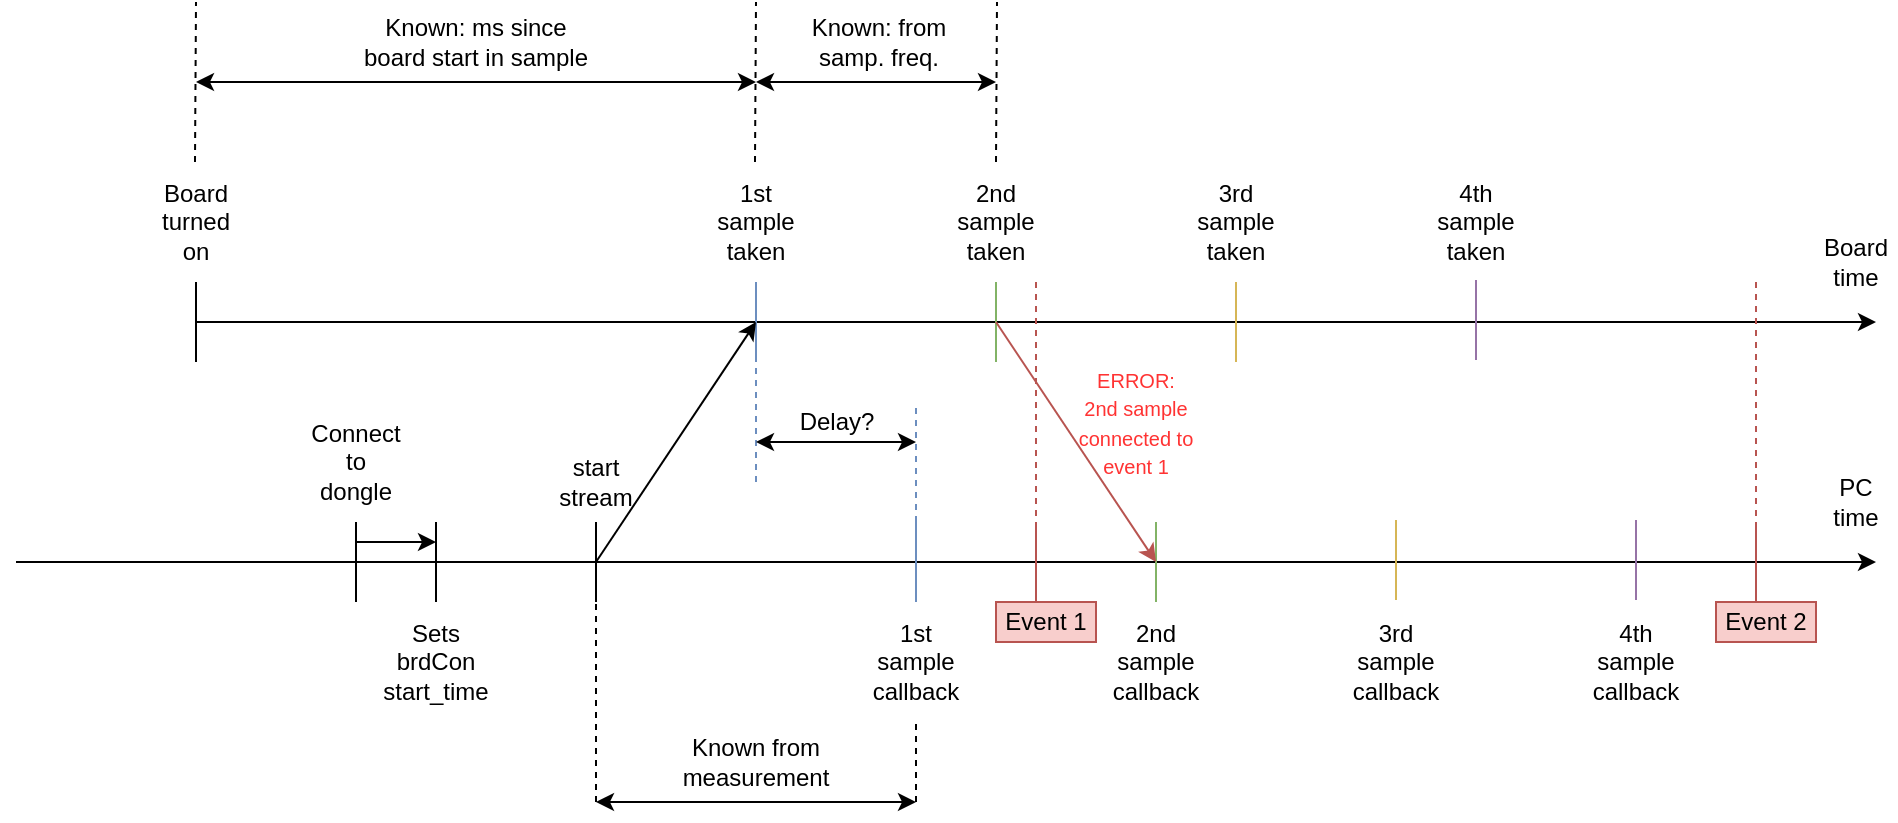 <mxfile version="12.7.0" type="device"><diagram id="kTn8KTRv11kDKS3c9n0X" name="Page-1"><mxGraphModel dx="1851" dy="485" grid="1" gridSize="10" guides="1" tooltips="1" connect="1" arrows="1" fold="1" page="1" pageScale="1" pageWidth="827" pageHeight="1169" math="0" shadow="0"><root><mxCell id="0"/><mxCell id="1" parent="0"/><mxCell id="EOumipvNRYl0KwjEBKhR-1" value="" style="endArrow=classic;html=1;" edge="1" parent="1"><mxGeometry width="50" height="50" relative="1" as="geometry"><mxPoint x="80" y="280" as="sourcePoint"/><mxPoint x="920" y="280" as="targetPoint"/></mxGeometry></mxCell><mxCell id="EOumipvNRYl0KwjEBKhR-2" value="" style="endArrow=none;html=1;" edge="1" parent="1"><mxGeometry width="50" height="50" relative="1" as="geometry"><mxPoint x="80" y="300" as="sourcePoint"/><mxPoint x="80" y="260" as="targetPoint"/></mxGeometry></mxCell><mxCell id="EOumipvNRYl0KwjEBKhR-3" value="Board turned on" style="text;html=1;strokeColor=none;fillColor=none;align=center;verticalAlign=middle;whiteSpace=wrap;rounded=0;" vertex="1" parent="1"><mxGeometry x="60" y="220" width="40" height="20" as="geometry"/></mxCell><mxCell id="EOumipvNRYl0KwjEBKhR-4" value="" style="endArrow=none;html=1;" edge="1" parent="1"><mxGeometry width="50" height="50" relative="1" as="geometry"><mxPoint x="160" y="420" as="sourcePoint"/><mxPoint x="160" y="380" as="targetPoint"/></mxGeometry></mxCell><mxCell id="EOumipvNRYl0KwjEBKhR-5" value="Connect to dongle" style="text;html=1;strokeColor=none;fillColor=none;align=center;verticalAlign=middle;whiteSpace=wrap;rounded=0;" vertex="1" parent="1"><mxGeometry x="140" y="340" width="40" height="20" as="geometry"/></mxCell><mxCell id="EOumipvNRYl0KwjEBKhR-7" value="" style="endArrow=none;html=1;fillColor=#dae8fc;strokeColor=#6c8ebf;" edge="1" parent="1"><mxGeometry width="50" height="50" relative="1" as="geometry"><mxPoint x="360" y="300" as="sourcePoint"/><mxPoint x="360" y="260" as="targetPoint"/></mxGeometry></mxCell><mxCell id="EOumipvNRYl0KwjEBKhR-8" value="1st sample taken" style="text;html=1;strokeColor=none;fillColor=none;align=center;verticalAlign=middle;whiteSpace=wrap;rounded=0;" vertex="1" parent="1"><mxGeometry x="340" y="220" width="40" height="20" as="geometry"/></mxCell><mxCell id="EOumipvNRYl0KwjEBKhR-13" value="" style="endArrow=classic;html=1;" edge="1" parent="1"><mxGeometry width="50" height="50" relative="1" as="geometry"><mxPoint x="-10" y="400" as="sourcePoint"/><mxPoint x="920" y="400" as="targetPoint"/></mxGeometry></mxCell><mxCell id="EOumipvNRYl0KwjEBKhR-14" value="Board time" style="text;html=1;strokeColor=none;fillColor=none;align=center;verticalAlign=middle;whiteSpace=wrap;rounded=0;" vertex="1" parent="1"><mxGeometry x="890" y="240" width="40" height="20" as="geometry"/></mxCell><mxCell id="EOumipvNRYl0KwjEBKhR-15" value="PC time" style="text;html=1;strokeColor=none;fillColor=none;align=center;verticalAlign=middle;whiteSpace=wrap;rounded=0;" vertex="1" parent="1"><mxGeometry x="890" y="360" width="40" height="20" as="geometry"/></mxCell><mxCell id="EOumipvNRYl0KwjEBKhR-33" value="" style="endArrow=none;html=1;" edge="1" parent="1"><mxGeometry width="50" height="50" relative="1" as="geometry"><mxPoint x="200" y="420" as="sourcePoint"/><mxPoint x="200" y="380" as="targetPoint"/></mxGeometry></mxCell><mxCell id="EOumipvNRYl0KwjEBKhR-35" value="Sets brdCon start_time" style="text;html=1;strokeColor=none;fillColor=none;align=center;verticalAlign=middle;whiteSpace=wrap;rounded=0;" vertex="1" parent="1"><mxGeometry x="180" y="440" width="40" height="20" as="geometry"/></mxCell><mxCell id="EOumipvNRYl0KwjEBKhR-36" value="" style="endArrow=classic;html=1;" edge="1" parent="1"><mxGeometry width="50" height="50" relative="1" as="geometry"><mxPoint x="160" y="390" as="sourcePoint"/><mxPoint x="200" y="390" as="targetPoint"/></mxGeometry></mxCell><mxCell id="EOumipvNRYl0KwjEBKhR-37" value="" style="endArrow=none;html=1;" edge="1" parent="1"><mxGeometry width="50" height="50" relative="1" as="geometry"><mxPoint x="280" y="420" as="sourcePoint"/><mxPoint x="280" y="380" as="targetPoint"/></mxGeometry></mxCell><mxCell id="EOumipvNRYl0KwjEBKhR-38" value="start stream" style="text;html=1;strokeColor=none;fillColor=none;align=center;verticalAlign=middle;whiteSpace=wrap;rounded=0;" vertex="1" parent="1"><mxGeometry x="260" y="350" width="40" height="20" as="geometry"/></mxCell><mxCell id="EOumipvNRYl0KwjEBKhR-40" value="" style="endArrow=classic;html=1;" edge="1" parent="1"><mxGeometry width="50" height="50" relative="1" as="geometry"><mxPoint x="280" y="400" as="sourcePoint"/><mxPoint x="360" y="280" as="targetPoint"/></mxGeometry></mxCell><mxCell id="EOumipvNRYl0KwjEBKhR-41" value="" style="endArrow=none;html=1;fillColor=#d5e8d4;strokeColor=#82b366;" edge="1" parent="1"><mxGeometry width="50" height="50" relative="1" as="geometry"><mxPoint x="480" y="300" as="sourcePoint"/><mxPoint x="480" y="260" as="targetPoint"/></mxGeometry></mxCell><mxCell id="EOumipvNRYl0KwjEBKhR-42" value="2nd sample taken" style="text;html=1;strokeColor=none;fillColor=none;align=center;verticalAlign=middle;whiteSpace=wrap;rounded=0;" vertex="1" parent="1"><mxGeometry x="460" y="220" width="40" height="20" as="geometry"/></mxCell><mxCell id="EOumipvNRYl0KwjEBKhR-43" value="" style="endArrow=none;html=1;fillColor=#fff2cc;strokeColor=#d6b656;" edge="1" parent="1"><mxGeometry width="50" height="50" relative="1" as="geometry"><mxPoint x="600" y="300" as="sourcePoint"/><mxPoint x="600" y="260" as="targetPoint"/></mxGeometry></mxCell><mxCell id="EOumipvNRYl0KwjEBKhR-45" value="" style="endArrow=none;html=1;fillColor=#e1d5e7;strokeColor=#9673a6;" edge="1" parent="1"><mxGeometry width="50" height="50" relative="1" as="geometry"><mxPoint x="720" y="299" as="sourcePoint"/><mxPoint x="720" y="259" as="targetPoint"/></mxGeometry></mxCell><mxCell id="EOumipvNRYl0KwjEBKhR-48" value="3rd sample taken" style="text;html=1;strokeColor=none;fillColor=none;align=center;verticalAlign=middle;whiteSpace=wrap;rounded=0;" vertex="1" parent="1"><mxGeometry x="580" y="220" width="40" height="20" as="geometry"/></mxCell><mxCell id="EOumipvNRYl0KwjEBKhR-49" value="4th sample taken" style="text;html=1;strokeColor=none;fillColor=none;align=center;verticalAlign=middle;whiteSpace=wrap;rounded=0;" vertex="1" parent="1"><mxGeometry x="700" y="220" width="40" height="20" as="geometry"/></mxCell><mxCell id="EOumipvNRYl0KwjEBKhR-51" value="" style="endArrow=none;html=1;fillColor=#dae8fc;strokeColor=#6c8ebf;" edge="1" parent="1"><mxGeometry width="50" height="50" relative="1" as="geometry"><mxPoint x="440" y="420" as="sourcePoint"/><mxPoint x="440" y="380" as="targetPoint"/></mxGeometry></mxCell><mxCell id="EOumipvNRYl0KwjEBKhR-52" value="1st sample callback" style="text;html=1;strokeColor=none;fillColor=none;align=center;verticalAlign=middle;whiteSpace=wrap;rounded=0;" vertex="1" parent="1"><mxGeometry x="420" y="440" width="40" height="20" as="geometry"/></mxCell><mxCell id="EOumipvNRYl0KwjEBKhR-53" value="" style="endArrow=none;html=1;fillColor=#d5e8d4;strokeColor=#82b366;" edge="1" parent="1"><mxGeometry width="50" height="50" relative="1" as="geometry"><mxPoint x="560" y="420" as="sourcePoint"/><mxPoint x="560" y="380" as="targetPoint"/></mxGeometry></mxCell><mxCell id="EOumipvNRYl0KwjEBKhR-54" value="" style="endArrow=none;html=1;fillColor=#fff2cc;strokeColor=#d6b656;" edge="1" parent="1"><mxGeometry width="50" height="50" relative="1" as="geometry"><mxPoint x="680" y="419" as="sourcePoint"/><mxPoint x="680" y="379" as="targetPoint"/></mxGeometry></mxCell><mxCell id="EOumipvNRYl0KwjEBKhR-55" value="2nd sample callback" style="text;html=1;strokeColor=none;fillColor=none;align=center;verticalAlign=middle;whiteSpace=wrap;rounded=0;" vertex="1" parent="1"><mxGeometry x="540" y="440" width="40" height="20" as="geometry"/></mxCell><mxCell id="EOumipvNRYl0KwjEBKhR-56" value="3rd sample callback" style="text;html=1;strokeColor=none;fillColor=none;align=center;verticalAlign=middle;whiteSpace=wrap;rounded=0;" vertex="1" parent="1"><mxGeometry x="660" y="440" width="40" height="20" as="geometry"/></mxCell><mxCell id="EOumipvNRYl0KwjEBKhR-62" value="" style="endArrow=none;html=1;fillColor=#e1d5e7;strokeColor=#9673a6;" edge="1" parent="1"><mxGeometry width="50" height="50" relative="1" as="geometry"><mxPoint x="800" y="419" as="sourcePoint"/><mxPoint x="800" y="379" as="targetPoint"/></mxGeometry></mxCell><mxCell id="EOumipvNRYl0KwjEBKhR-63" value="4th sample callback" style="text;html=1;strokeColor=none;fillColor=none;align=center;verticalAlign=middle;whiteSpace=wrap;rounded=0;" vertex="1" parent="1"><mxGeometry x="780" y="440" width="40" height="20" as="geometry"/></mxCell><mxCell id="EOumipvNRYl0KwjEBKhR-65" value="" style="endArrow=none;dashed=1;html=1;fillColor=#dae8fc;strokeColor=#6c8ebf;" edge="1" parent="1"><mxGeometry width="50" height="50" relative="1" as="geometry"><mxPoint x="360" y="360" as="sourcePoint"/><mxPoint x="360" y="300" as="targetPoint"/></mxGeometry></mxCell><mxCell id="EOumipvNRYl0KwjEBKhR-66" value="" style="endArrow=none;dashed=1;html=1;fillColor=#dae8fc;strokeColor=#6c8ebf;" edge="1" parent="1"><mxGeometry width="50" height="50" relative="1" as="geometry"><mxPoint x="440" y="380" as="sourcePoint"/><mxPoint x="440" y="320" as="targetPoint"/></mxGeometry></mxCell><mxCell id="EOumipvNRYl0KwjEBKhR-67" value="" style="endArrow=classic;startArrow=classic;html=1;" edge="1" parent="1"><mxGeometry width="50" height="50" relative="1" as="geometry"><mxPoint x="360" y="340" as="sourcePoint"/><mxPoint x="440" y="340" as="targetPoint"/></mxGeometry></mxCell><mxCell id="EOumipvNRYl0KwjEBKhR-68" value="Delay?" style="text;html=1;align=center;verticalAlign=middle;resizable=0;points=[];labelBackgroundColor=#ffffff;" vertex="1" connectable="0" parent="EOumipvNRYl0KwjEBKhR-67"><mxGeometry x="0.465" y="3" relative="1" as="geometry"><mxPoint x="-19" y="-7" as="offset"/></mxGeometry></mxCell><mxCell id="EOumipvNRYl0KwjEBKhR-69" value="" style="endArrow=none;html=1;fillColor=#f8cecc;strokeColor=#b85450;" edge="1" parent="1"><mxGeometry width="50" height="50" relative="1" as="geometry"><mxPoint x="500" y="420" as="sourcePoint"/><mxPoint x="500" y="380" as="targetPoint"/></mxGeometry></mxCell><mxCell id="EOumipvNRYl0KwjEBKhR-72" value="Event 1" style="text;html=1;strokeColor=#b85450;fillColor=#f8cecc;align=center;verticalAlign=middle;whiteSpace=wrap;rounded=0;" vertex="1" parent="1"><mxGeometry x="480" y="420" width="50" height="20" as="geometry"/></mxCell><mxCell id="EOumipvNRYl0KwjEBKhR-75" value="" style="endArrow=none;html=1;fillColor=#f8cecc;strokeColor=#b85450;" edge="1" parent="1"><mxGeometry width="50" height="50" relative="1" as="geometry"><mxPoint x="860" y="420" as="sourcePoint"/><mxPoint x="860" y="380" as="targetPoint"/></mxGeometry></mxCell><mxCell id="EOumipvNRYl0KwjEBKhR-76" value="Event 2" style="text;html=1;strokeColor=#b85450;fillColor=#f8cecc;align=center;verticalAlign=middle;whiteSpace=wrap;rounded=0;" vertex="1" parent="1"><mxGeometry x="840" y="420" width="50" height="20" as="geometry"/></mxCell><mxCell id="EOumipvNRYl0KwjEBKhR-77" value="" style="endArrow=none;dashed=1;html=1;fillColor=#f8cecc;strokeColor=#b85450;" edge="1" parent="1"><mxGeometry width="50" height="50" relative="1" as="geometry"><mxPoint x="500" y="260" as="sourcePoint"/><mxPoint x="500" y="380" as="targetPoint"/></mxGeometry></mxCell><mxCell id="EOumipvNRYl0KwjEBKhR-78" value="" style="endArrow=none;dashed=1;html=1;fillColor=#f8cecc;strokeColor=#b85450;" edge="1" parent="1"><mxGeometry width="50" height="50" relative="1" as="geometry"><mxPoint x="860" y="260" as="sourcePoint"/><mxPoint x="860" y="380" as="targetPoint"/></mxGeometry></mxCell><mxCell id="EOumipvNRYl0KwjEBKhR-80" value="" style="endArrow=classic;html=1;fillColor=#f8cecc;strokeColor=#b85450;" edge="1" parent="1"><mxGeometry width="50" height="50" relative="1" as="geometry"><mxPoint x="480" y="280" as="sourcePoint"/><mxPoint x="560" y="400" as="targetPoint"/></mxGeometry></mxCell><mxCell id="EOumipvNRYl0KwjEBKhR-83" value="&lt;font color=&quot;#ff3333&quot; style=&quot;font-size: 10px&quot;&gt;ERROR: 2nd sample connected to event 1&lt;/font&gt;" style="text;html=1;strokeColor=none;fillColor=none;align=center;verticalAlign=middle;whiteSpace=wrap;rounded=0;" vertex="1" parent="1"><mxGeometry x="520" y="320" width="60" height="20" as="geometry"/></mxCell><mxCell id="EOumipvNRYl0KwjEBKhR-84" value="" style="endArrow=none;dashed=1;html=1;" edge="1" parent="1"><mxGeometry width="50" height="50" relative="1" as="geometry"><mxPoint x="79.5" y="200" as="sourcePoint"/><mxPoint x="80" y="120" as="targetPoint"/></mxGeometry></mxCell><mxCell id="EOumipvNRYl0KwjEBKhR-85" value="" style="endArrow=none;dashed=1;html=1;" edge="1" parent="1"><mxGeometry width="50" height="50" relative="1" as="geometry"><mxPoint x="359.5" y="200" as="sourcePoint"/><mxPoint x="360" y="120" as="targetPoint"/></mxGeometry></mxCell><mxCell id="EOumipvNRYl0KwjEBKhR-86" value="" style="endArrow=classic;startArrow=classic;html=1;" edge="1" parent="1"><mxGeometry width="50" height="50" relative="1" as="geometry"><mxPoint x="80" y="160" as="sourcePoint"/><mxPoint x="360" y="160" as="targetPoint"/></mxGeometry></mxCell><mxCell id="EOumipvNRYl0KwjEBKhR-88" value="Known: ms since board start in sample" style="text;html=1;strokeColor=none;fillColor=none;align=center;verticalAlign=middle;whiteSpace=wrap;rounded=0;" vertex="1" parent="1"><mxGeometry x="160" y="130" width="120" height="20" as="geometry"/></mxCell><mxCell id="EOumipvNRYl0KwjEBKhR-89" value="" style="endArrow=none;dashed=1;html=1;" edge="1" parent="1"><mxGeometry width="50" height="50" relative="1" as="geometry"><mxPoint x="480" y="200" as="sourcePoint"/><mxPoint x="480.5" y="120" as="targetPoint"/></mxGeometry></mxCell><mxCell id="EOumipvNRYl0KwjEBKhR-90" value="" style="endArrow=classic;startArrow=classic;html=1;" edge="1" parent="1"><mxGeometry width="50" height="50" relative="1" as="geometry"><mxPoint x="360" y="160" as="sourcePoint"/><mxPoint x="480" y="160" as="targetPoint"/></mxGeometry></mxCell><mxCell id="EOumipvNRYl0KwjEBKhR-91" value="Known: from samp. freq." style="text;html=1;strokeColor=none;fillColor=none;align=center;verticalAlign=middle;whiteSpace=wrap;rounded=0;" vertex="1" parent="1"><mxGeometry x="383" y="130" width="77" height="20" as="geometry"/></mxCell><mxCell id="EOumipvNRYl0KwjEBKhR-92" value="" style="endArrow=none;dashed=1;html=1;" edge="1" parent="1"><mxGeometry width="50" height="50" relative="1" as="geometry"><mxPoint x="280" y="520" as="sourcePoint"/><mxPoint x="280" y="420" as="targetPoint"/></mxGeometry></mxCell><mxCell id="EOumipvNRYl0KwjEBKhR-93" value="" style="endArrow=none;dashed=1;html=1;" edge="1" parent="1"><mxGeometry width="50" height="50" relative="1" as="geometry"><mxPoint x="440" y="520" as="sourcePoint"/><mxPoint x="440" y="480" as="targetPoint"/></mxGeometry></mxCell><mxCell id="EOumipvNRYl0KwjEBKhR-94" value="" style="endArrow=classic;startArrow=classic;html=1;" edge="1" parent="1"><mxGeometry width="50" height="50" relative="1" as="geometry"><mxPoint x="280" y="520" as="sourcePoint"/><mxPoint x="440" y="520" as="targetPoint"/></mxGeometry></mxCell><mxCell id="EOumipvNRYl0KwjEBKhR-95" value="Known from measurement" style="text;html=1;strokeColor=none;fillColor=none;align=center;verticalAlign=middle;whiteSpace=wrap;rounded=0;" vertex="1" parent="1"><mxGeometry x="300" y="490" width="120" height="20" as="geometry"/></mxCell></root></mxGraphModel></diagram></mxfile>